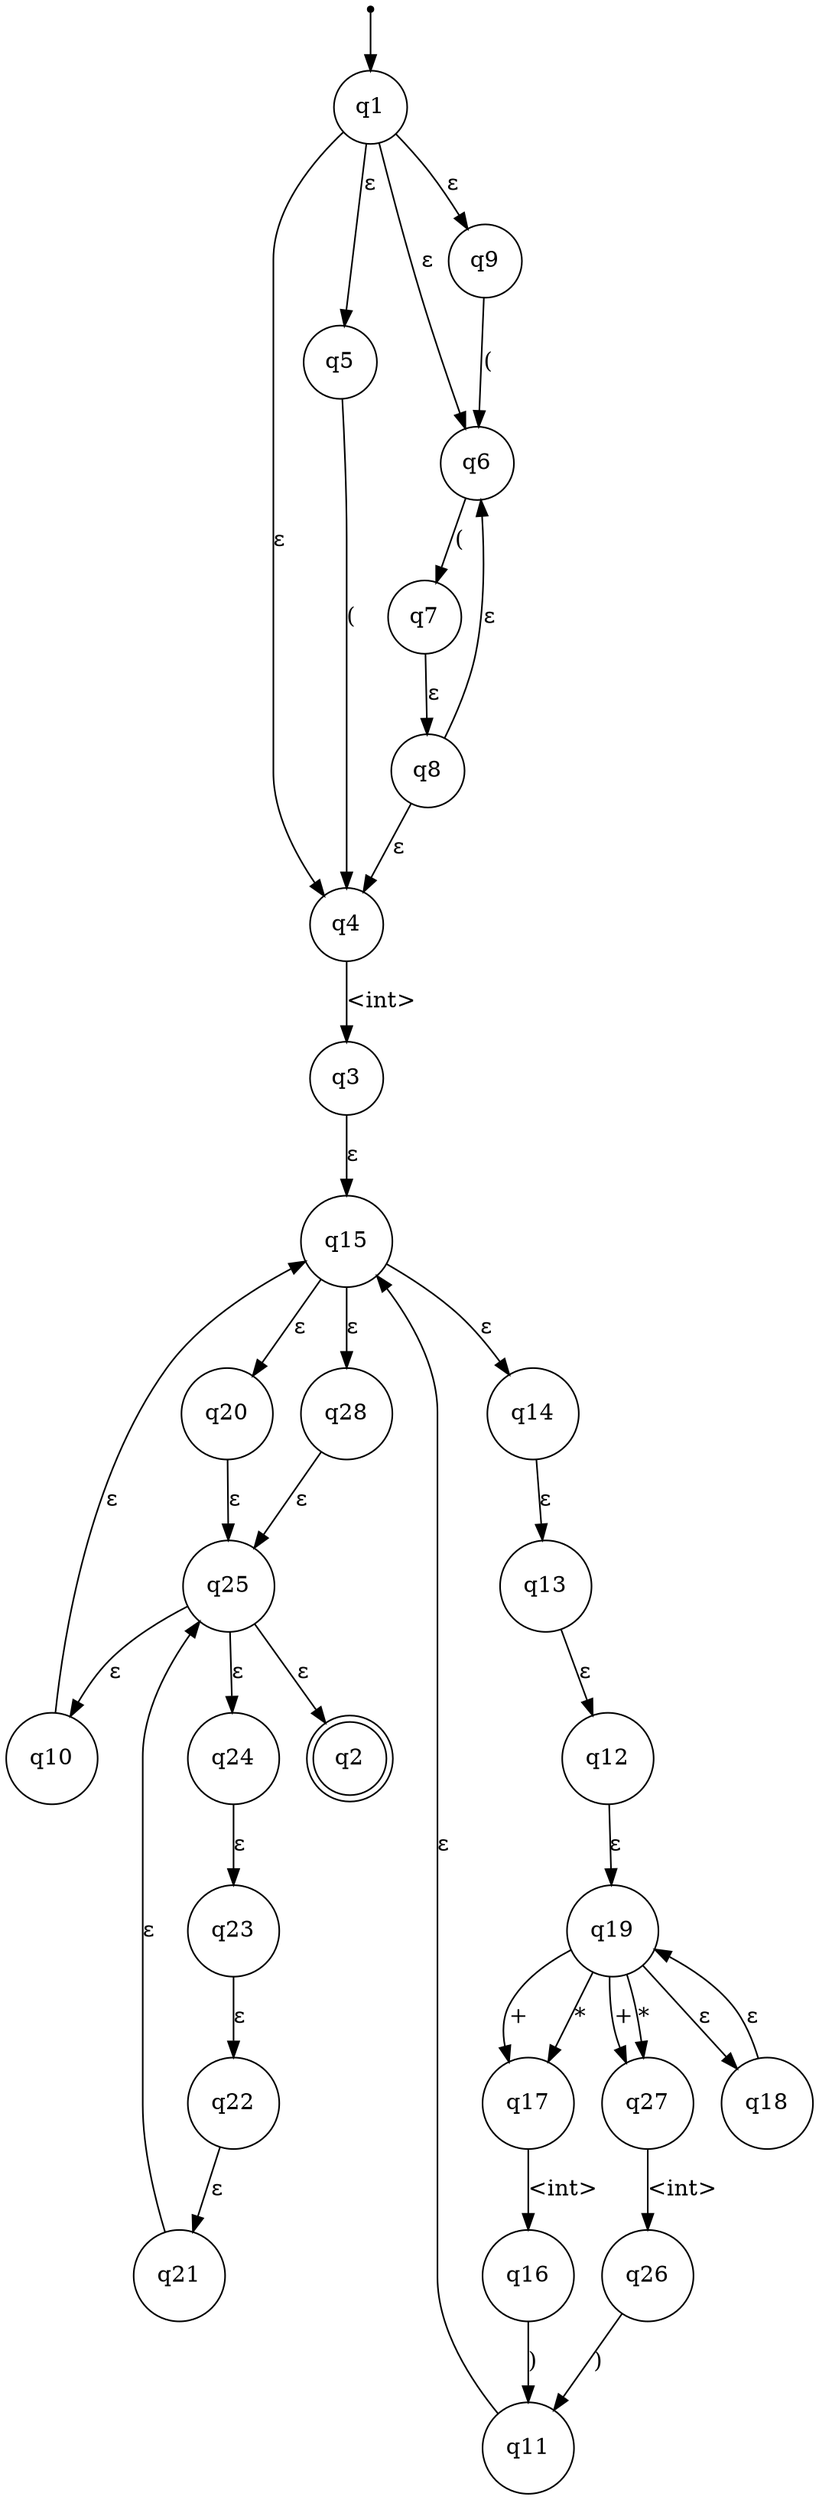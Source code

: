 digraph fsm {
	"" [shape=point];
	q1 [shape=circle];
	q2 [shape=doublecircle];
	q3 [shape=circle];
	q4 [shape=circle];
	q5 [shape=circle];
	q6 [shape=circle];
	q7 [shape=circle];
	q8 [shape=circle];
	q9 [shape=circle];
	q10 [shape=circle];
	q11 [shape=circle];
	q12 [shape=circle];
	q13 [shape=circle];
	q14 [shape=circle];
	q15 [shape=circle];
	q16 [shape=circle];
	q17 [shape=circle];
	q18 [shape=circle];
	q19 [shape=circle];
	q20 [shape=circle];
	q21 [shape=circle];
	q22 [shape=circle];
	q23 [shape=circle];
	q24 [shape=circle];
	q25 [shape=circle];
	q26 [shape=circle];
	q27 [shape=circle];
	q28 [shape=circle];
	"" -> q1;
	q1 -> q4 [label="ε"];
	q1 -> q5 [label="ε"];
	q1 -> q6 [label="ε"];
	q1 -> q9 [label="ε"];
	q3 -> q15 [label="ε"];
	q4 -> q3 [label="<int>"];
	q5 -> q4 [label="("];
	q6 -> q7 [label="("];
	q7 -> q8 [label="ε"];
	q8 -> q6 [label="ε"];
	q8 -> q4 [label="ε"];
	q9 -> q6 [label="("];
	q10 -> q15 [label="ε"];
	q11 -> q15 [label="ε"];
	q12 -> q19 [label="ε"];
	q13 -> q12 [label="ε"];
	q14 -> q13 [label="ε"];
	q15 -> q20 [label="ε"];
	q15 -> q14 [label="ε"];
	q15 -> q28 [label="ε"];
	q16 -> q11 [label=")"];
	q17 -> q16 [label="<int>"];
	q18 -> q19 [label="ε"];
	q19 -> q18 [label="ε"];
	q19 -> q17 [label="+"];
	q19 -> q17 [label="*"];
	q19 -> q27 [label="+"];
	q19 -> q27 [label="*"];
	q20 -> q25 [label="ε"];
	q21 -> q25 [label="ε"];
	q22 -> q21 [label="ε"];
	q23 -> q22 [label="ε"];
	q24 -> q23 [label="ε"];
	q25 -> q10 [label="ε"];
	q25 -> q24 [label="ε"];
	q25 -> q2 [label="ε"];
	q26 -> q11 [label=")"];
	q27 -> q26 [label="<int>"];
	q28 -> q25 [label="ε"];
}
